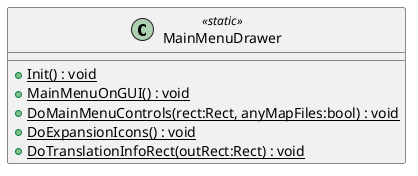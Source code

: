 @startuml
class MainMenuDrawer <<static>> {
    + {static} Init() : void
    + {static} MainMenuOnGUI() : void
    + {static} DoMainMenuControls(rect:Rect, anyMapFiles:bool) : void
    + {static} DoExpansionIcons() : void
    + {static} DoTranslationInfoRect(outRect:Rect) : void
}
@enduml

